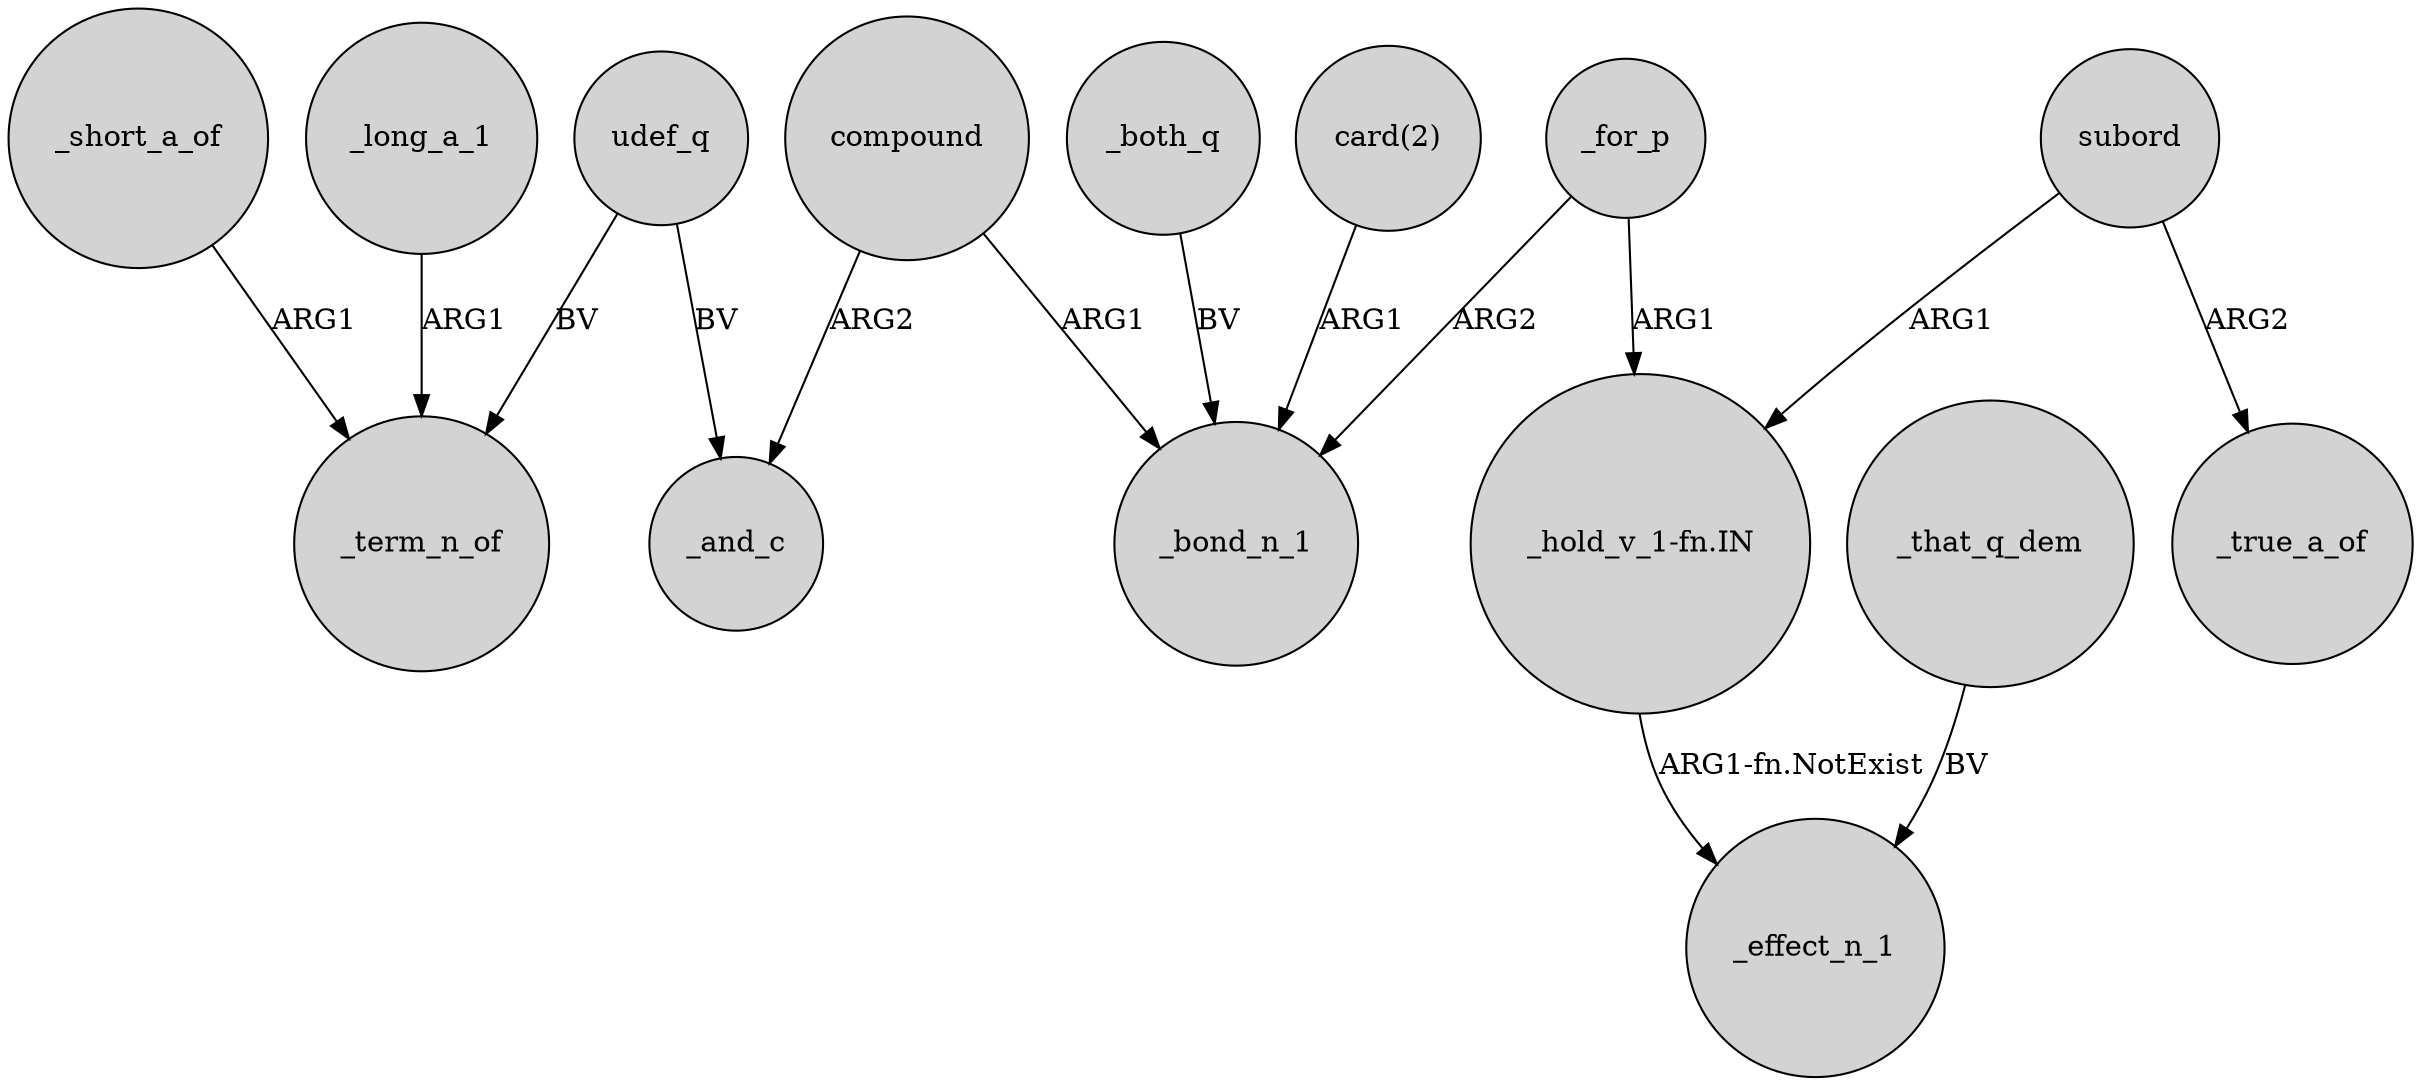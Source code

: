 digraph {
	node [shape=circle style=filled]
	_short_a_of -> _term_n_of [label=ARG1]
	_for_p -> "_hold_v_1-fn.IN" [label=ARG1]
	compound -> _and_c [label=ARG2]
	subord -> "_hold_v_1-fn.IN" [label=ARG1]
	_for_p -> _bond_n_1 [label=ARG2]
	compound -> _bond_n_1 [label=ARG1]
	_that_q_dem -> _effect_n_1 [label=BV]
	"card(2)" -> _bond_n_1 [label=ARG1]
	udef_q -> _and_c [label=BV]
	udef_q -> _term_n_of [label=BV]
	_both_q -> _bond_n_1 [label=BV]
	_long_a_1 -> _term_n_of [label=ARG1]
	subord -> _true_a_of [label=ARG2]
	"_hold_v_1-fn.IN" -> _effect_n_1 [label="ARG1-fn.NotExist"]
}
